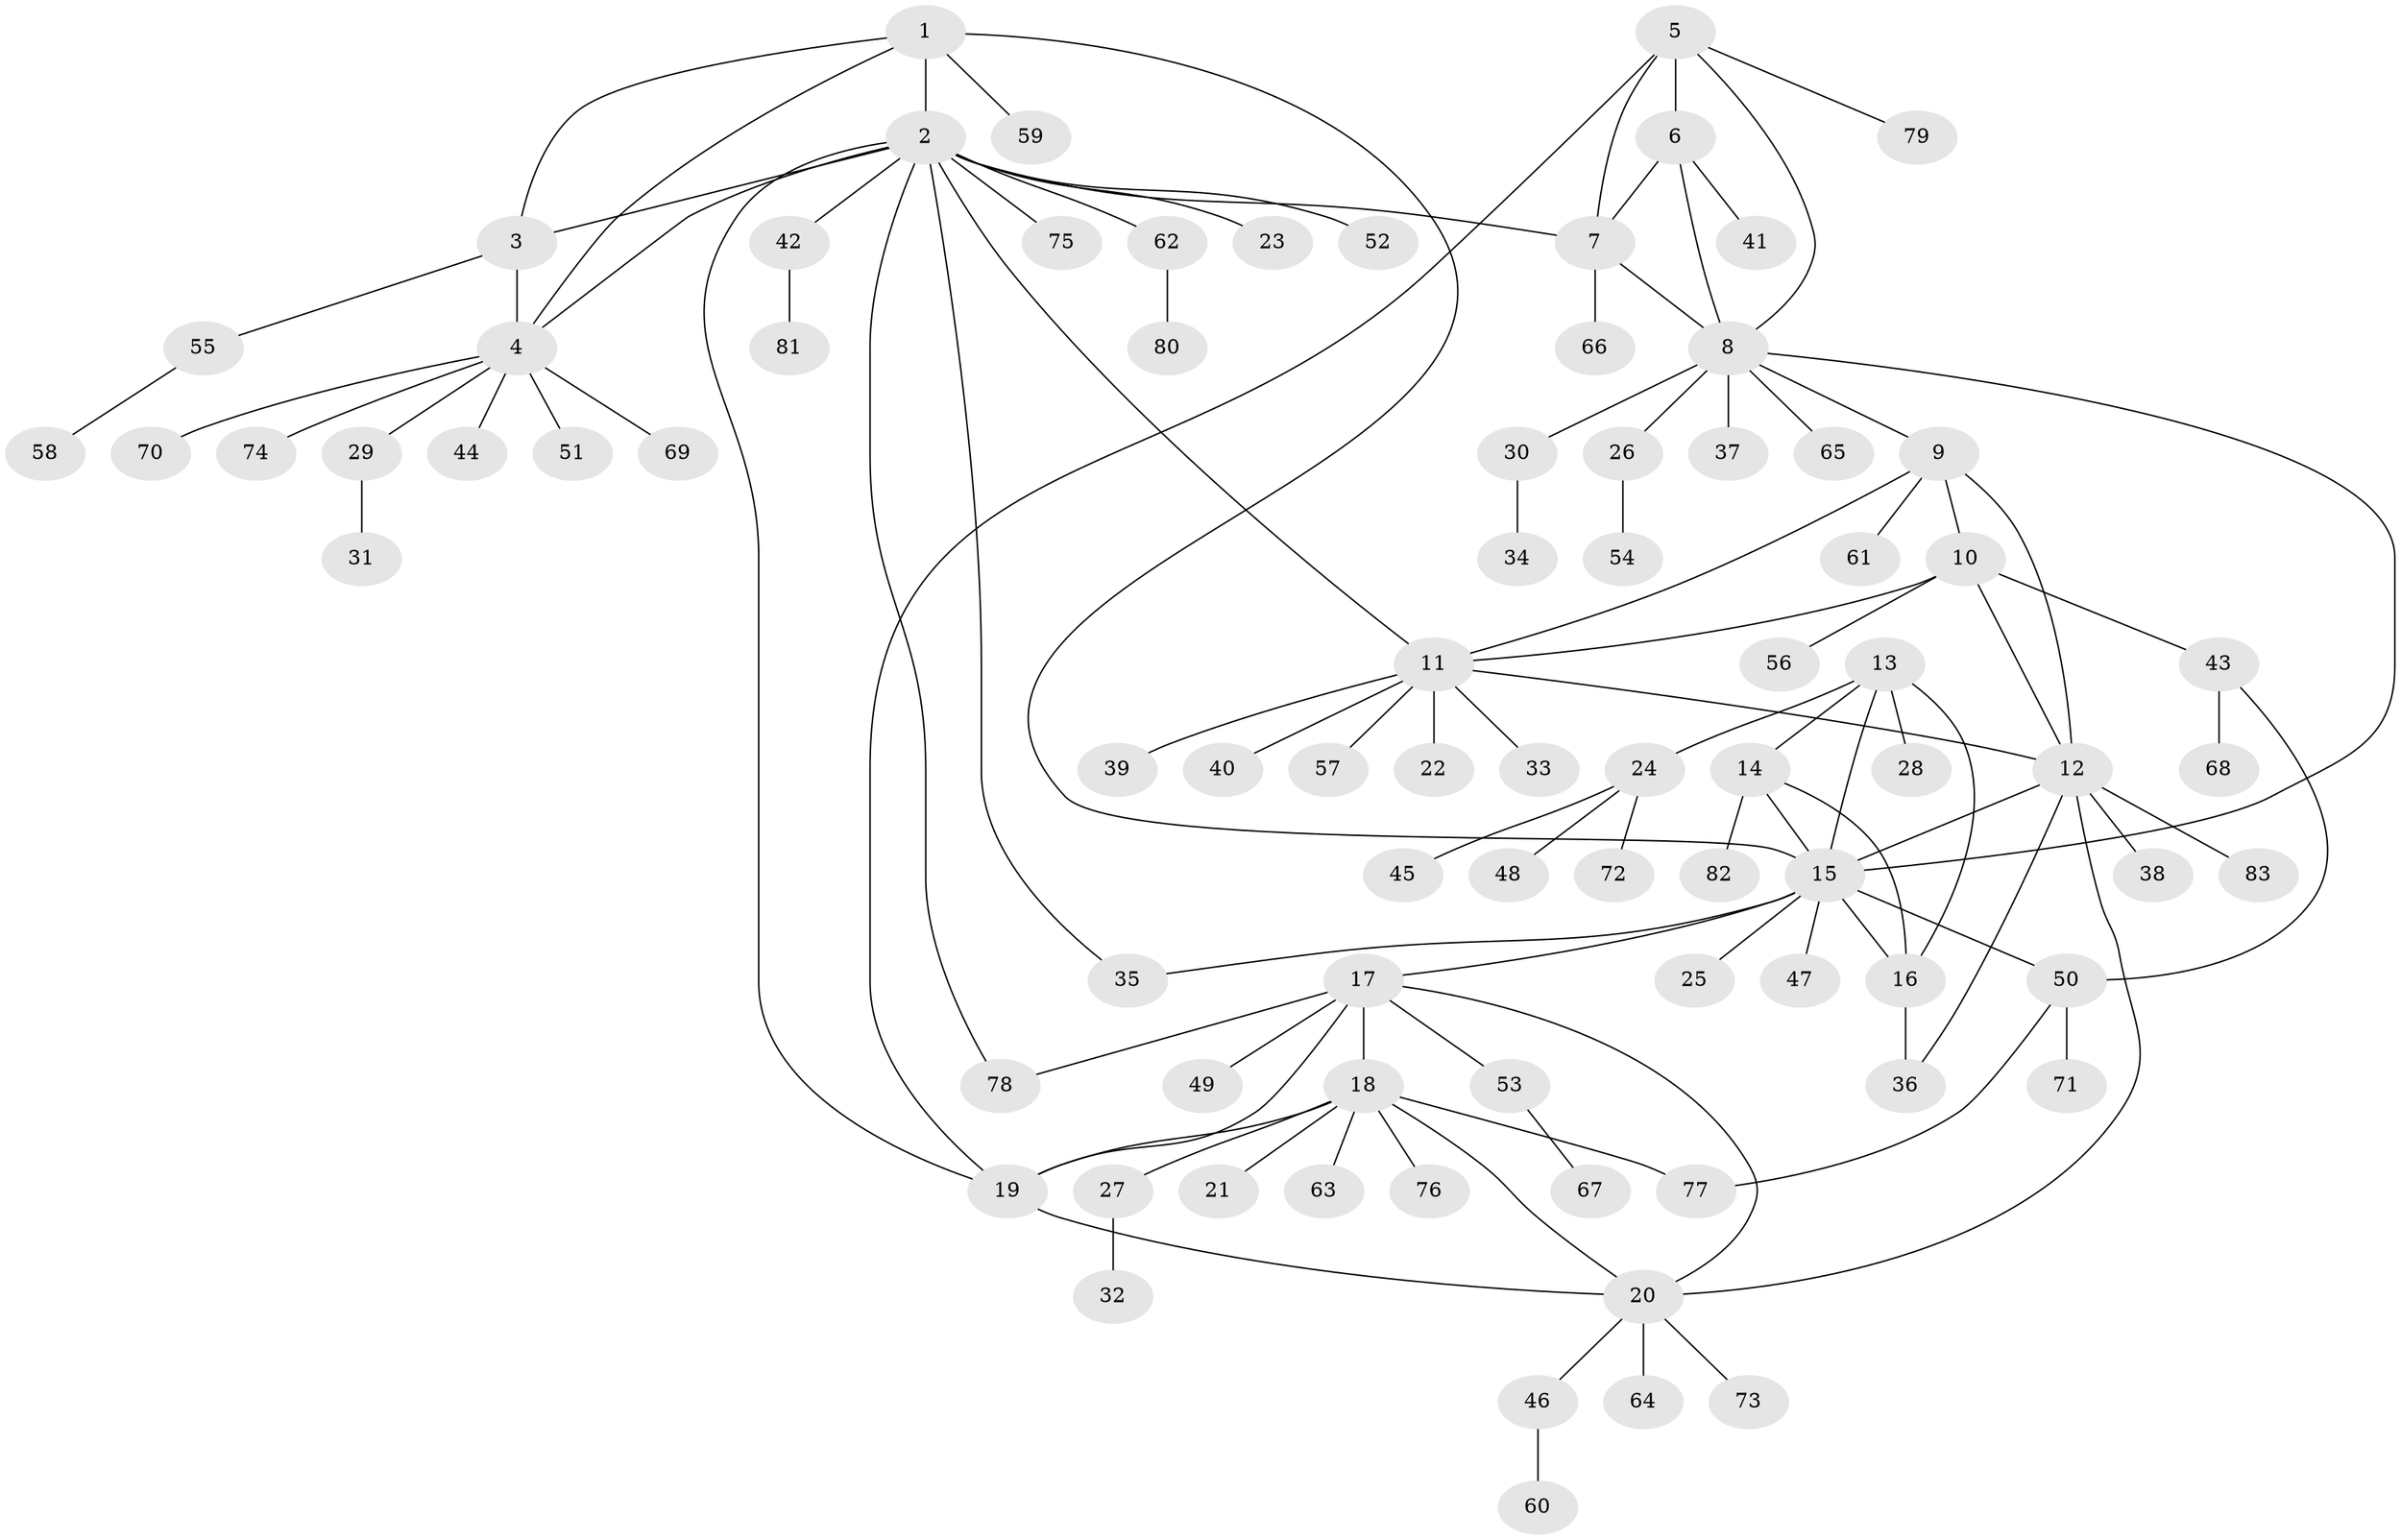 // coarse degree distribution, {2: 0.1694915254237288, 1: 0.4576271186440678, 4: 0.13559322033898305, 8: 0.05084745762711865, 7: 0.03389830508474576, 3: 0.06779661016949153, 10: 0.01694915254237288, 5: 0.01694915254237288, 6: 0.03389830508474576, 12: 0.01694915254237288}
// Generated by graph-tools (version 1.1) at 2025/37/03/04/25 23:37:50]
// undirected, 83 vertices, 108 edges
graph export_dot {
  node [color=gray90,style=filled];
  1;
  2;
  3;
  4;
  5;
  6;
  7;
  8;
  9;
  10;
  11;
  12;
  13;
  14;
  15;
  16;
  17;
  18;
  19;
  20;
  21;
  22;
  23;
  24;
  25;
  26;
  27;
  28;
  29;
  30;
  31;
  32;
  33;
  34;
  35;
  36;
  37;
  38;
  39;
  40;
  41;
  42;
  43;
  44;
  45;
  46;
  47;
  48;
  49;
  50;
  51;
  52;
  53;
  54;
  55;
  56;
  57;
  58;
  59;
  60;
  61;
  62;
  63;
  64;
  65;
  66;
  67;
  68;
  69;
  70;
  71;
  72;
  73;
  74;
  75;
  76;
  77;
  78;
  79;
  80;
  81;
  82;
  83;
  1 -- 2;
  1 -- 3;
  1 -- 4;
  1 -- 15;
  1 -- 59;
  2 -- 3;
  2 -- 4;
  2 -- 7;
  2 -- 11;
  2 -- 19;
  2 -- 23;
  2 -- 35;
  2 -- 42;
  2 -- 52;
  2 -- 62;
  2 -- 75;
  2 -- 78;
  3 -- 4;
  3 -- 55;
  4 -- 29;
  4 -- 44;
  4 -- 51;
  4 -- 69;
  4 -- 70;
  4 -- 74;
  5 -- 6;
  5 -- 7;
  5 -- 8;
  5 -- 19;
  5 -- 79;
  6 -- 7;
  6 -- 8;
  6 -- 41;
  7 -- 8;
  7 -- 66;
  8 -- 9;
  8 -- 15;
  8 -- 26;
  8 -- 30;
  8 -- 37;
  8 -- 65;
  9 -- 10;
  9 -- 11;
  9 -- 12;
  9 -- 61;
  10 -- 11;
  10 -- 12;
  10 -- 43;
  10 -- 56;
  11 -- 12;
  11 -- 22;
  11 -- 33;
  11 -- 39;
  11 -- 40;
  11 -- 57;
  12 -- 15;
  12 -- 20;
  12 -- 36;
  12 -- 38;
  12 -- 83;
  13 -- 14;
  13 -- 15;
  13 -- 16;
  13 -- 24;
  13 -- 28;
  14 -- 15;
  14 -- 16;
  14 -- 82;
  15 -- 16;
  15 -- 17;
  15 -- 25;
  15 -- 35;
  15 -- 47;
  15 -- 50;
  16 -- 36;
  17 -- 18;
  17 -- 19;
  17 -- 20;
  17 -- 49;
  17 -- 53;
  17 -- 78;
  18 -- 19;
  18 -- 20;
  18 -- 21;
  18 -- 27;
  18 -- 63;
  18 -- 76;
  18 -- 77;
  19 -- 20;
  20 -- 46;
  20 -- 64;
  20 -- 73;
  24 -- 45;
  24 -- 48;
  24 -- 72;
  26 -- 54;
  27 -- 32;
  29 -- 31;
  30 -- 34;
  42 -- 81;
  43 -- 50;
  43 -- 68;
  46 -- 60;
  50 -- 71;
  50 -- 77;
  53 -- 67;
  55 -- 58;
  62 -- 80;
}
